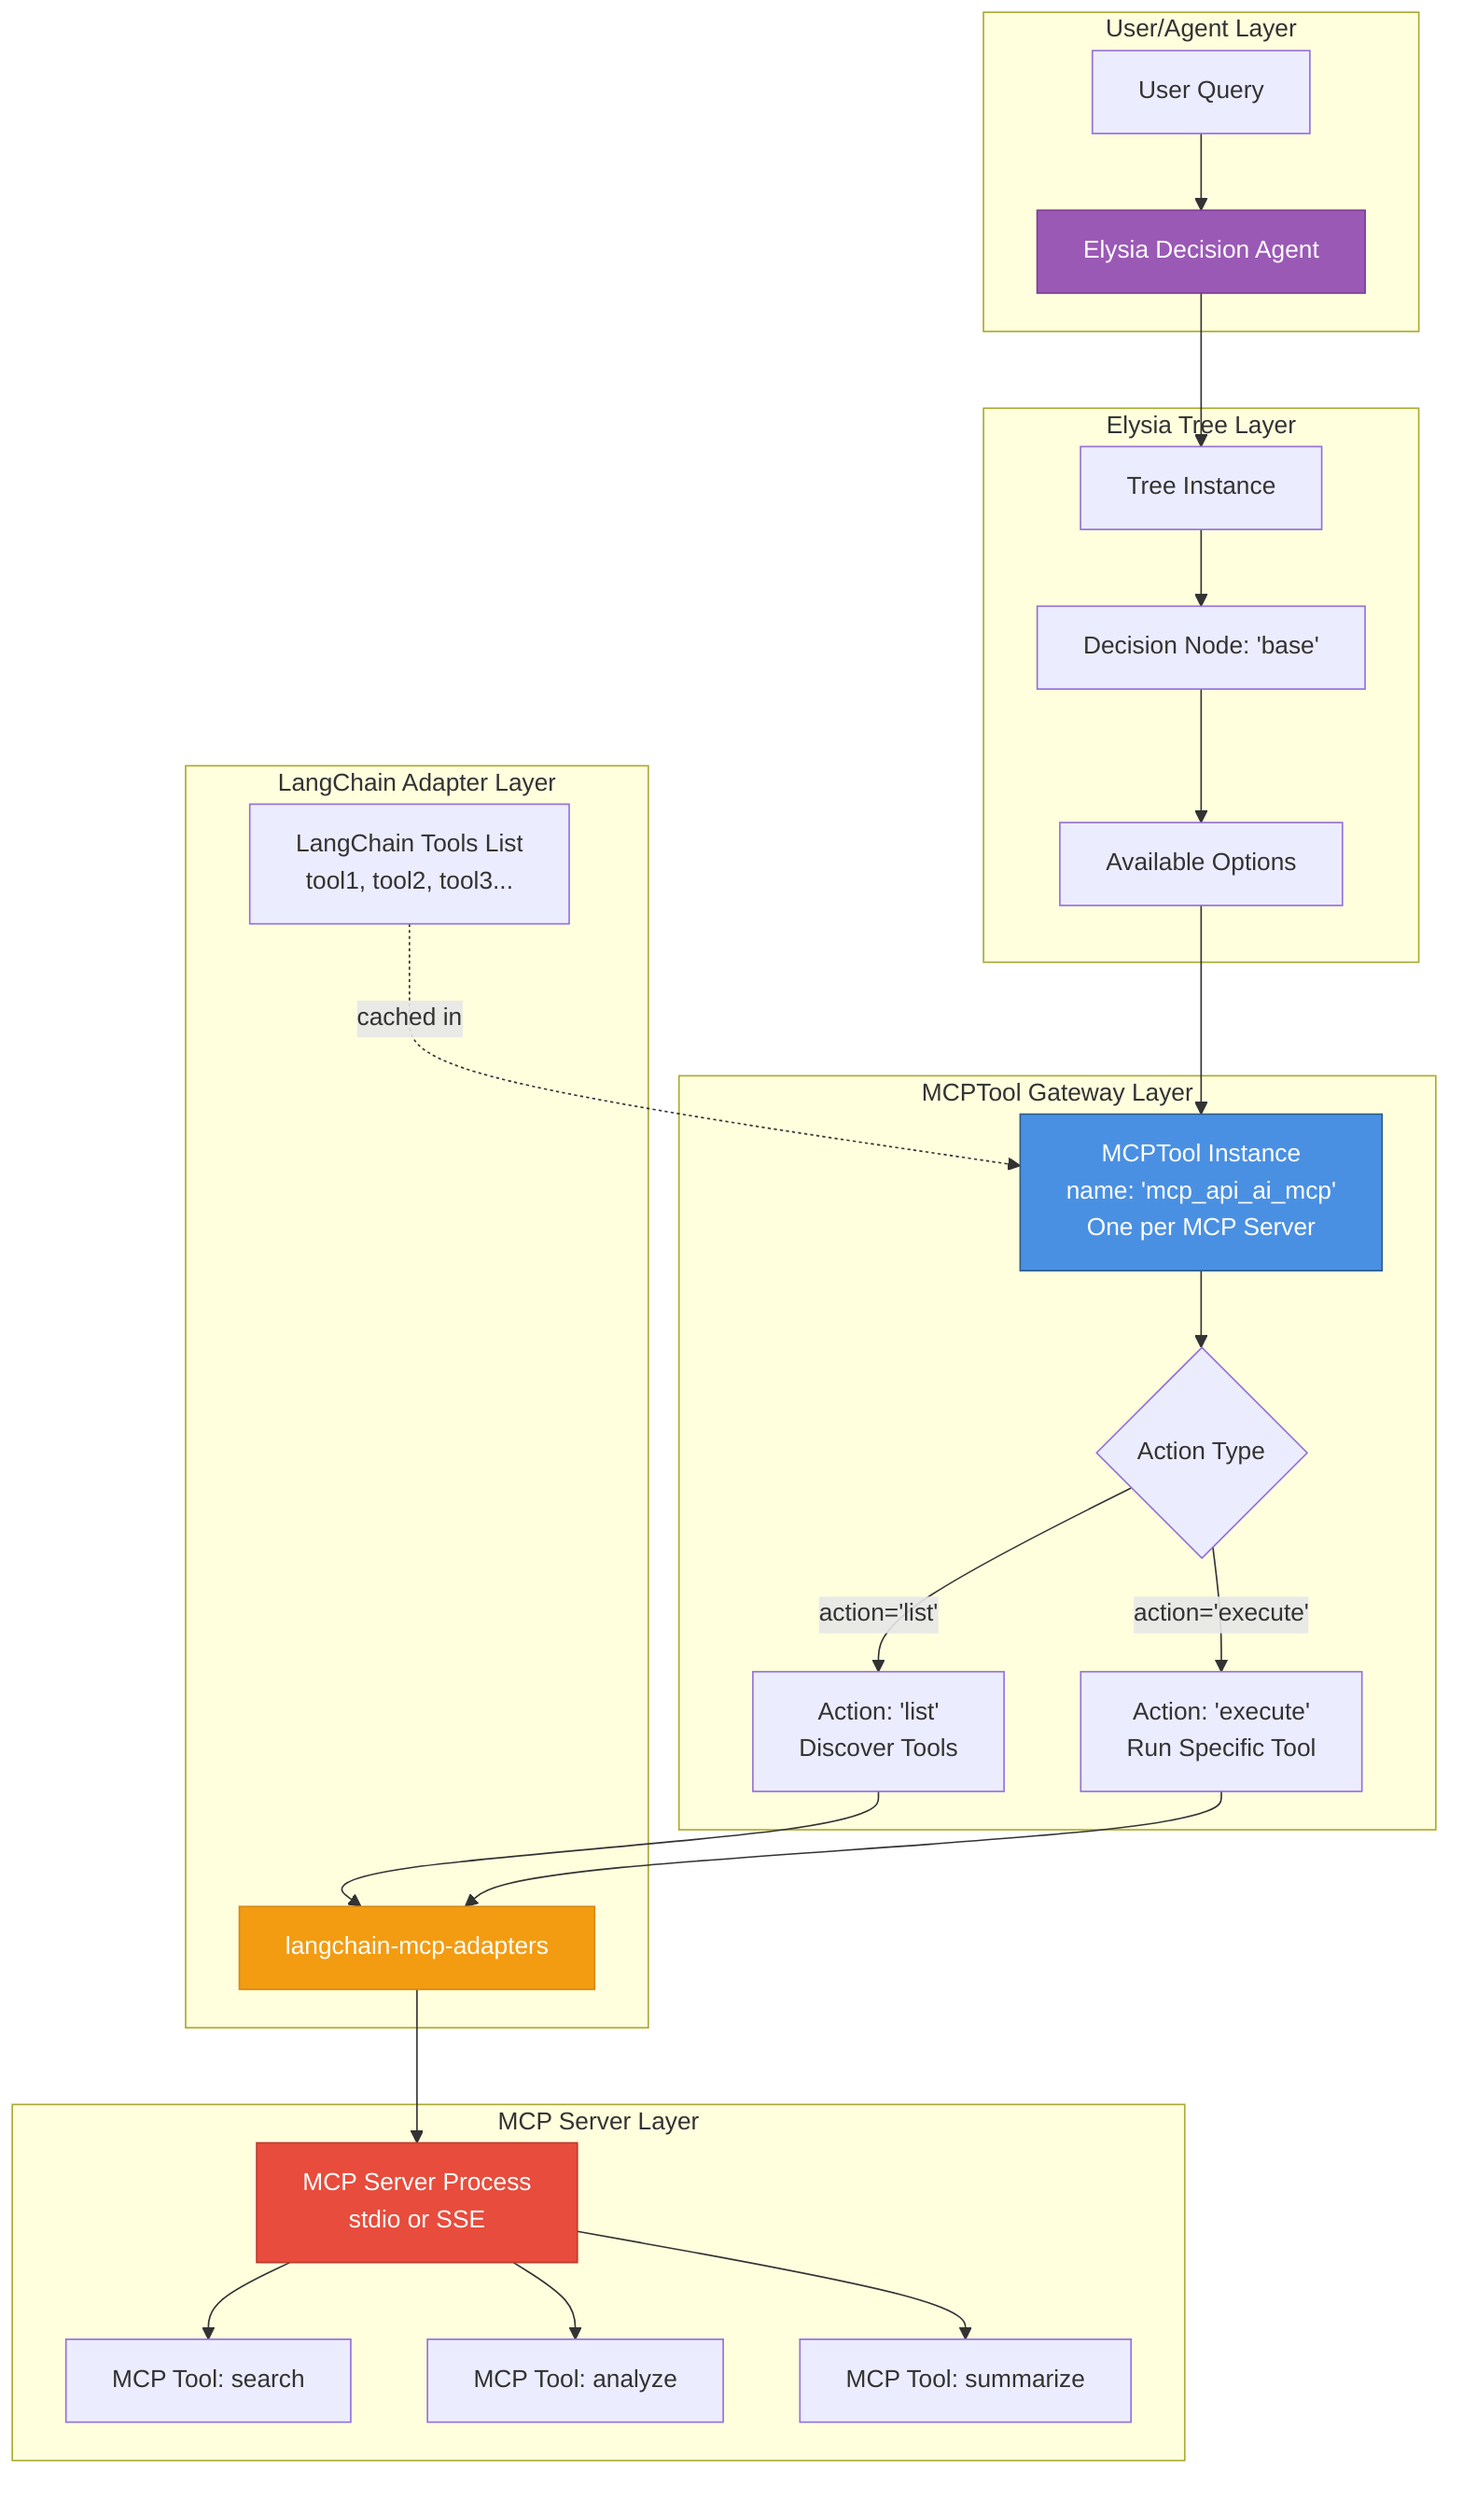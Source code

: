 graph TB
    subgraph "User/Agent Layer"
        User[User Query]
        Agent[Elysia Decision Agent]
    end
    
    subgraph "Elysia Tree Layer"
        Tree[Tree Instance]
        DecisionNode[Decision Node: 'base']
        Options[Available Options]
    end
    
    subgraph "MCPTool Gateway Layer"
        MCPTool[MCPTool Instance<br/>name: 'mcp_api_ai_mcp'<br/>One per MCP Server]
        Action{Action Type}
        ListAction[Action: 'list'<br/>Discover Tools]
        ExecAction[Action: 'execute'<br/>Run Specific Tool]
    end
    
    subgraph "LangChain Adapter Layer"
        LCAdapter[langchain-mcp-adapters]
        LCTools[LangChain Tools List<br/>tool1, tool2, tool3...]
    end
    
    subgraph "MCP Server Layer"
        MCPServer[MCP Server Process<br/>stdio or SSE]
        Tool1[MCP Tool: search]
        Tool2[MCP Tool: analyze]
        Tool3[MCP Tool: summarize]
    end
    
    User --> Agent
    Agent --> Tree
    Tree --> DecisionNode
    DecisionNode --> Options
    Options --> MCPTool
    
    MCPTool --> Action
    Action -->|action='list'| ListAction
    Action -->|action='execute'| ExecAction
    
    ListAction --> LCAdapter
    ExecAction --> LCAdapter
    
    LCAdapter --> MCPServer
    
    MCPServer --> Tool1
    MCPServer --> Tool2
    MCPServer --> Tool3
    
    LCTools -.cached in.-> MCPTool
    
    style MCPTool fill:#4A90E2,stroke:#2E5C8A,color:#fff
    style Agent fill:#9B59B6,stroke:#7D3C98,color:#fff
    style LCAdapter fill:#F39C12,stroke:#D68910,color:#fff
    style MCPServer fill:#E74C3C,stroke:#C0392B,color:#fff